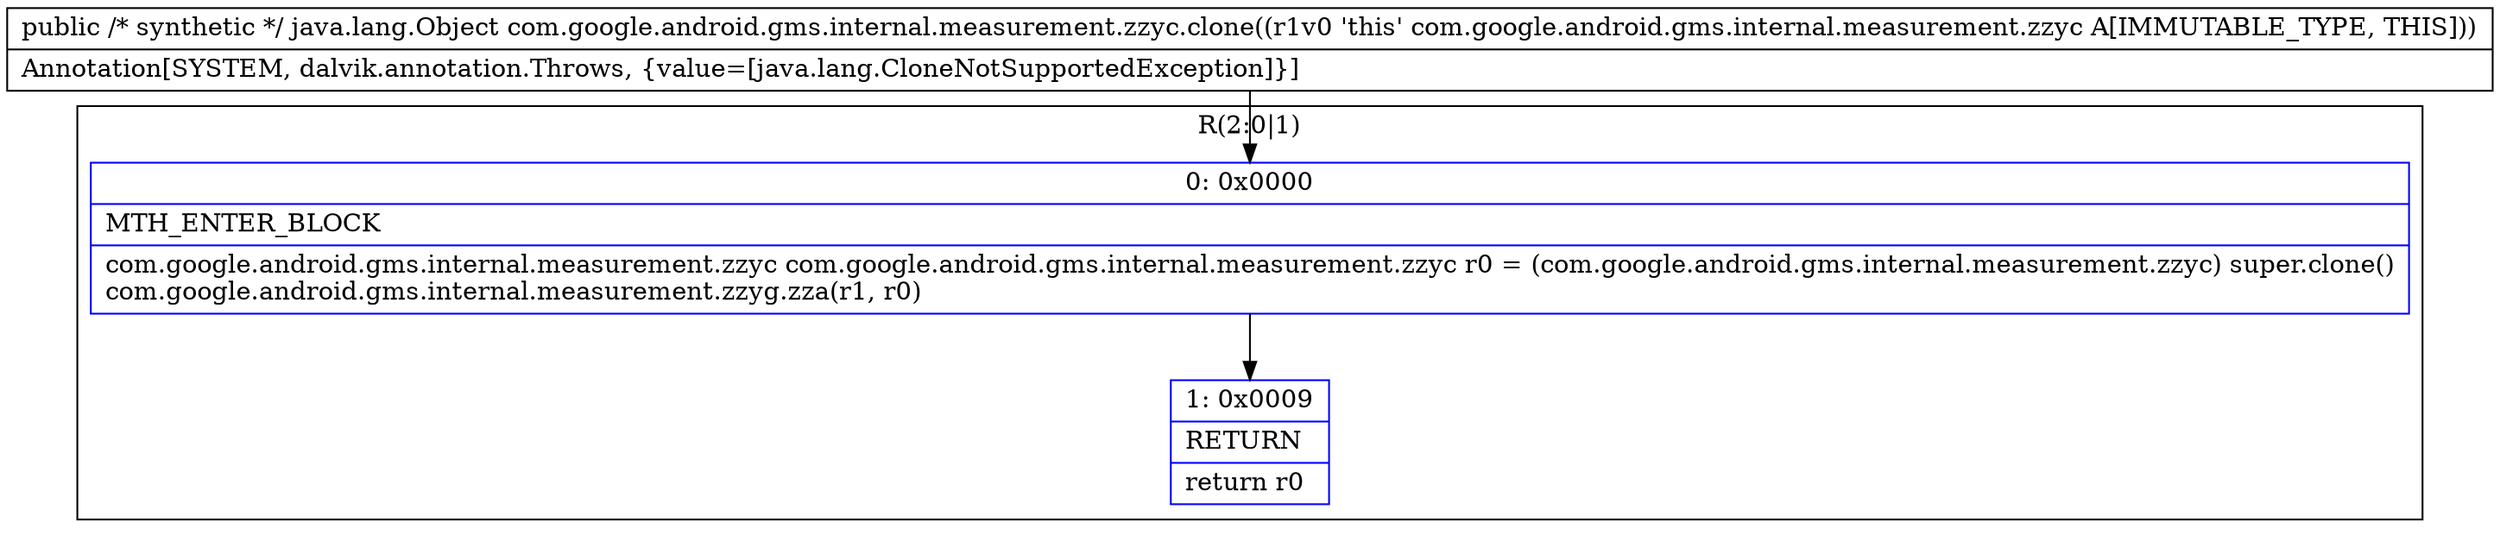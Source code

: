 digraph "CFG forcom.google.android.gms.internal.measurement.zzyc.clone()Ljava\/lang\/Object;" {
subgraph cluster_Region_2086010675 {
label = "R(2:0|1)";
node [shape=record,color=blue];
Node_0 [shape=record,label="{0\:\ 0x0000|MTH_ENTER_BLOCK\l|com.google.android.gms.internal.measurement.zzyc com.google.android.gms.internal.measurement.zzyc r0 = (com.google.android.gms.internal.measurement.zzyc) super.clone()\lcom.google.android.gms.internal.measurement.zzyg.zza(r1, r0)\l}"];
Node_1 [shape=record,label="{1\:\ 0x0009|RETURN\l|return r0\l}"];
}
MethodNode[shape=record,label="{public \/* synthetic *\/ java.lang.Object com.google.android.gms.internal.measurement.zzyc.clone((r1v0 'this' com.google.android.gms.internal.measurement.zzyc A[IMMUTABLE_TYPE, THIS]))  | Annotation[SYSTEM, dalvik.annotation.Throws, \{value=[java.lang.CloneNotSupportedException]\}]\l}"];
MethodNode -> Node_0;
Node_0 -> Node_1;
}

